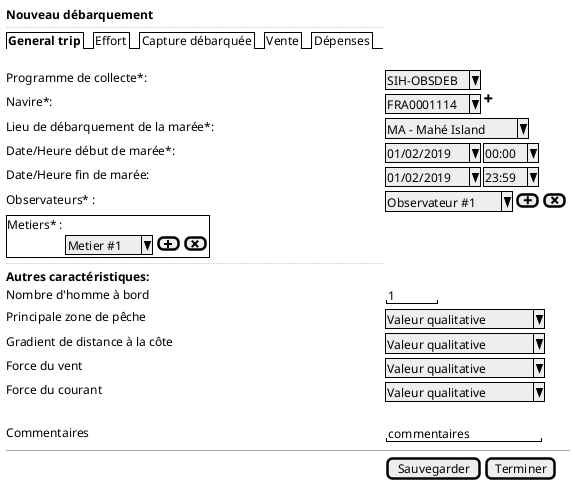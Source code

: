 @startsalt
{
  <b>Nouveau débarquement
  ..
  {/ <b>General trip | Effort | Capture débarquée | Vente | Dépenses }
  .
  Programme de collecte*:    | { ^SIH-OBSDEB^ }
  Navire*:                   | { ^FRA0001114^ | <&plus> }
  Lieu de débarquement de la marée*:     | { ^MA - Mahé Island^ }
  Date/Heure début de marée*:  | { ^01/02/2019^ | ^00:00^ }
  Date/Heure fin de marée:  | { ^01/02/2019^ | ^23:59^ }
  Observateurs* :            | { ^Observateur #1^ | [<&plus>] | [<&x>]}
  {+
  Metiers* : |.
  .                               | { ^Metier #1^ | [<&plus>] | [<&x>]}
  }
  ..
  <b>Autres caractéristiques:
  Nombre d'homme à bord           | { "   1  " }
  Principale zone de pêche        | { ^Valeur qualitative^ }
  Gradient de distance à la côte  | { ^Valeur qualitative^ }
  Force du vent                   | { ^Valeur qualitative^ }
  Force du courant                | { ^Valeur qualitative^ }
  .
  Commentaires              | { "commentaires       "}

  -- | --

  .                          | {[Sauvegarder] | [Terminer]}
}
@endsalt

